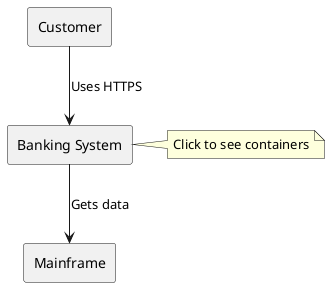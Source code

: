 @startuml simple-test

rectangle "Customer" as customer
rectangle "Banking System" as banking [[02-container.svg]]
rectangle "Mainframe" as mainframe

customer --> banking : Uses HTTPS
banking --> mainframe : Gets data

note right of banking : Click to see containers

@enduml